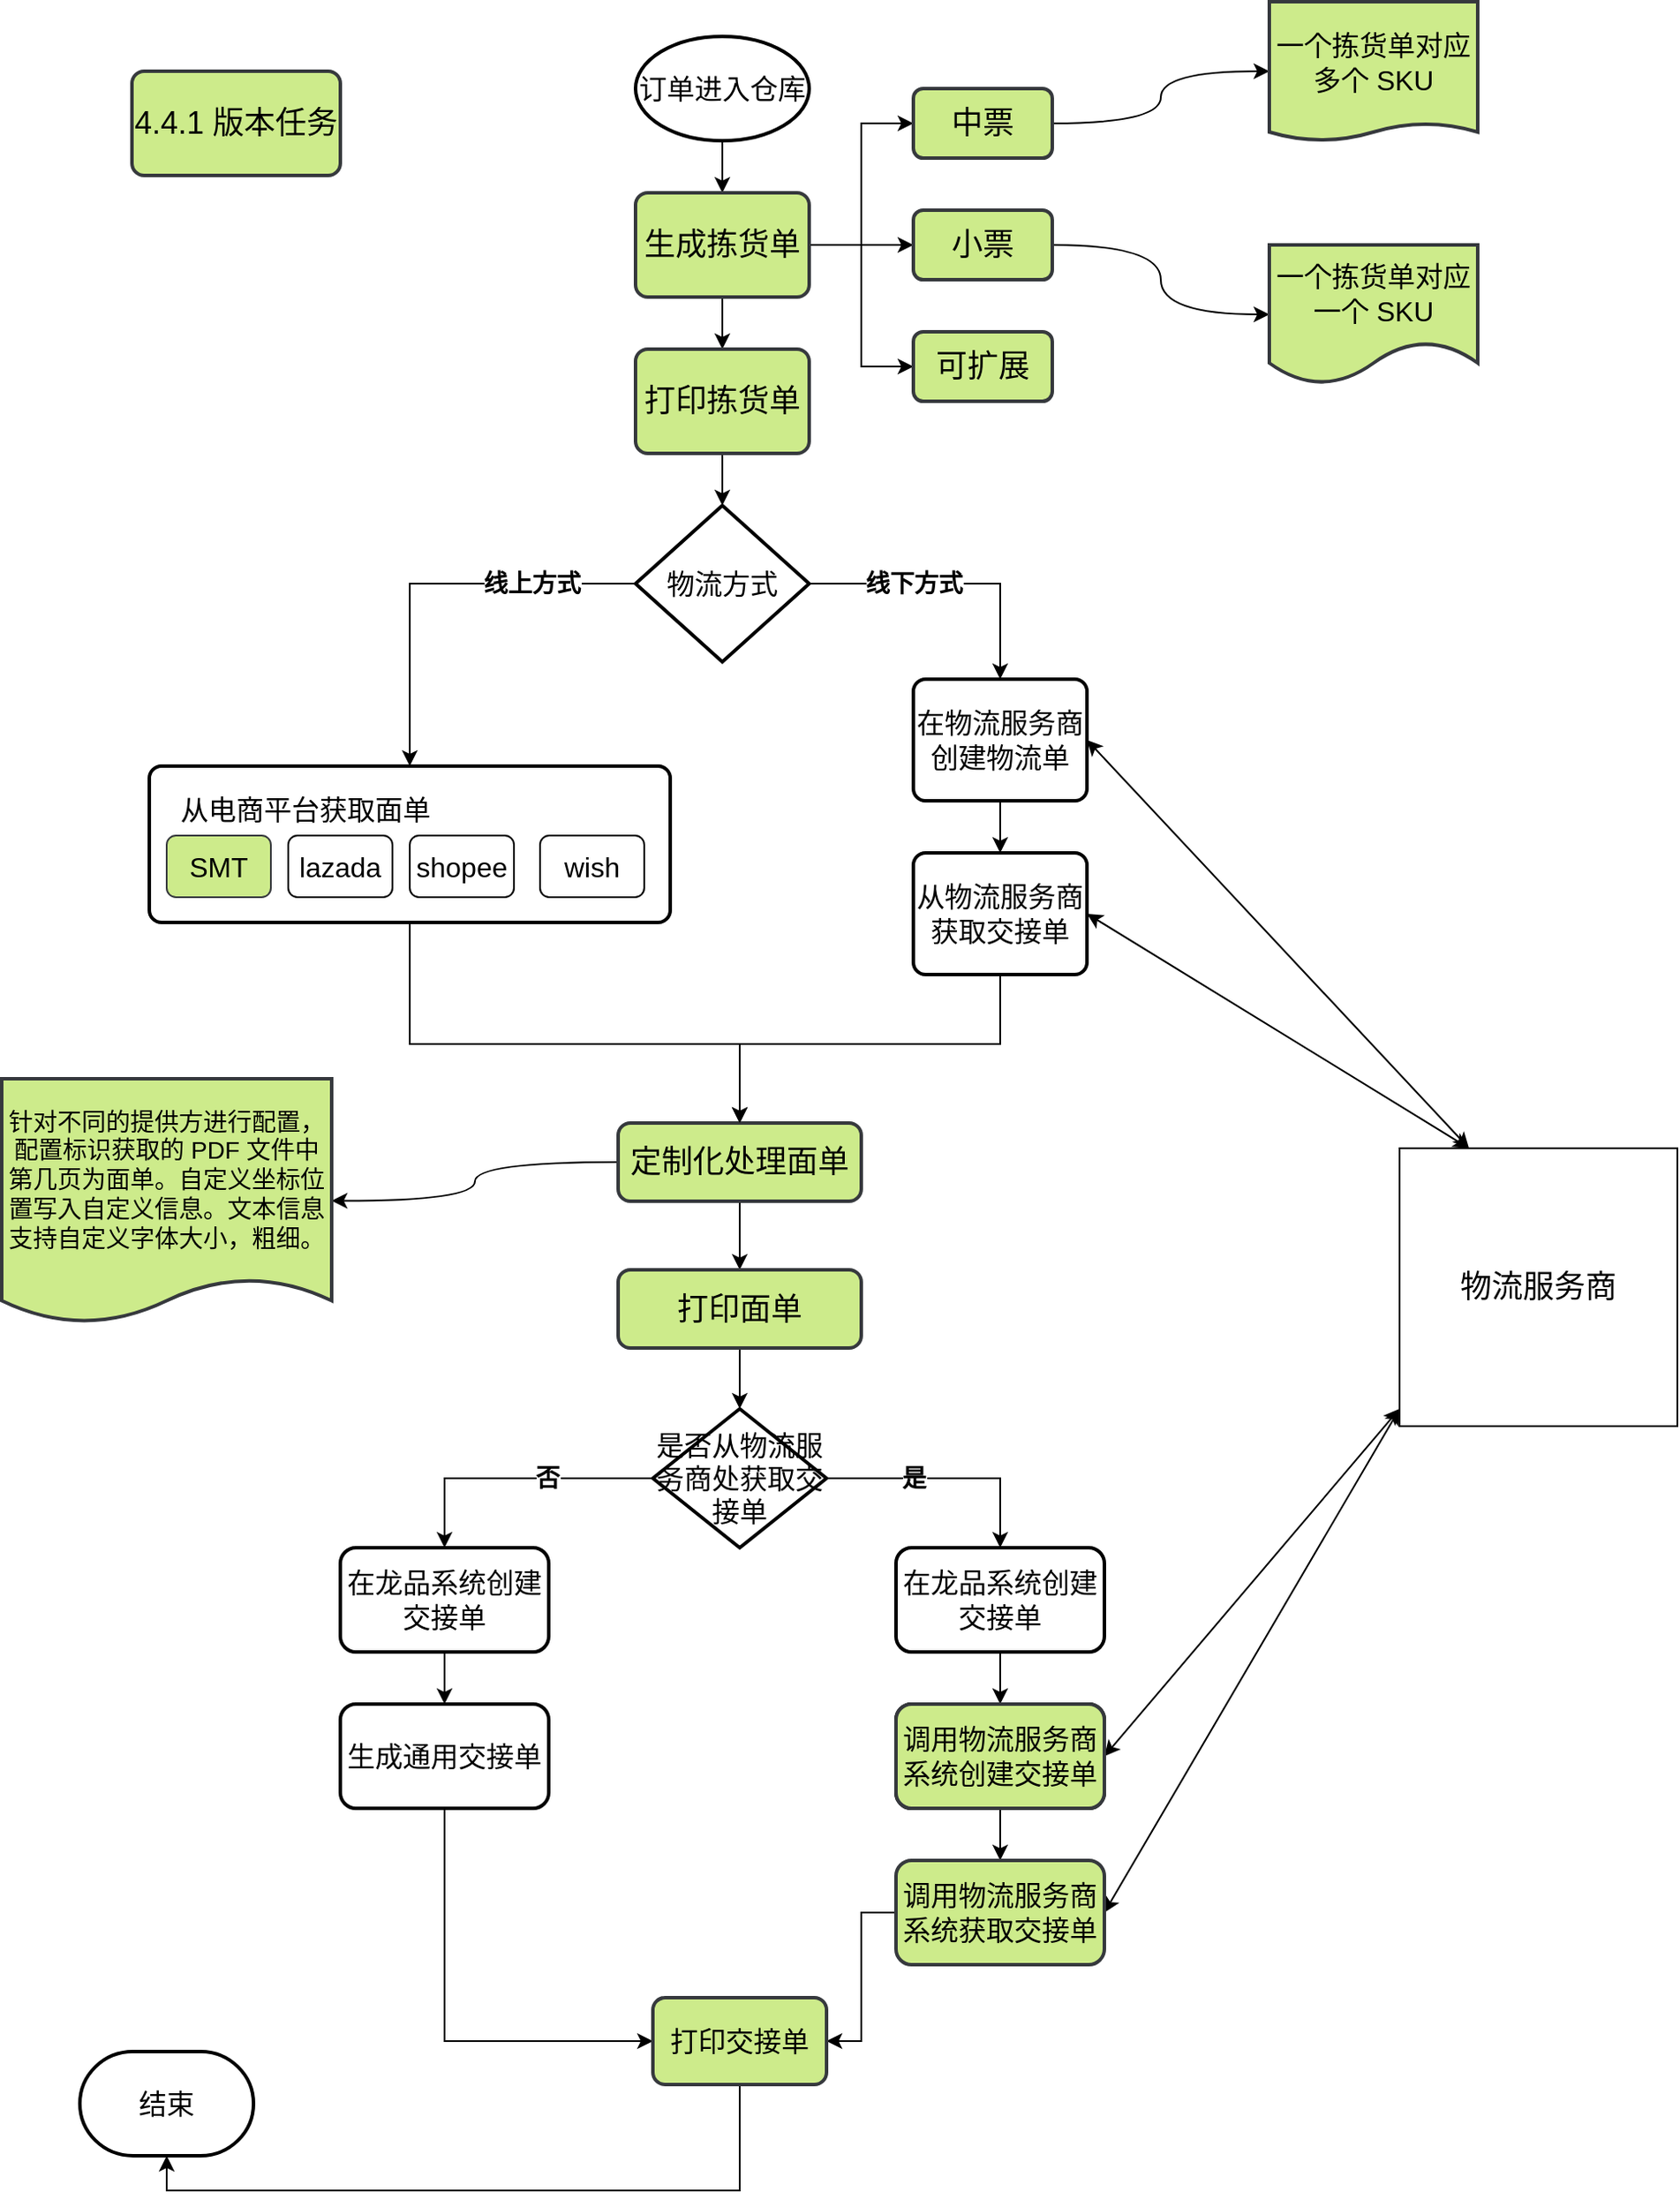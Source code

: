 <mxfile version="21.1.1" type="github">
  <diagram name="第 1 页" id="KuIml-AkiOZRVEyt4xdX">
    <mxGraphModel dx="1434" dy="756" grid="1" gridSize="10" guides="1" tooltips="1" connect="1" arrows="1" fold="1" page="1" pageScale="1" pageWidth="827" pageHeight="1169" math="0" shadow="0">
      <root>
        <mxCell id="0" />
        <mxCell id="1" parent="0" />
        <mxCell id="3qagU8p-PGzFSOpaCyJv-4" style="edgeStyle=orthogonalEdgeStyle;rounded=0;orthogonalLoop=1;jettySize=auto;html=1;" parent="1" source="3qagU8p-PGzFSOpaCyJv-1" target="3qagU8p-PGzFSOpaCyJv-3" edge="1">
          <mxGeometry relative="1" as="geometry" />
        </mxCell>
        <mxCell id="3qagU8p-PGzFSOpaCyJv-1" value="&lt;font style=&quot;font-size: 16px;&quot;&gt;订单进入仓库&lt;/font&gt;" style="strokeWidth=2;html=1;shape=mxgraph.flowchart.start_1;whiteSpace=wrap;" parent="1" vertex="1">
          <mxGeometry x="380" y="60" width="100" height="60" as="geometry" />
        </mxCell>
        <mxCell id="3qagU8p-PGzFSOpaCyJv-20" style="edgeStyle=orthogonalEdgeStyle;rounded=0;orthogonalLoop=1;jettySize=auto;html=1;" parent="1" source="3qagU8p-PGzFSOpaCyJv-3" target="3qagU8p-PGzFSOpaCyJv-19" edge="1">
          <mxGeometry relative="1" as="geometry" />
        </mxCell>
        <mxCell id="eLSRIM-IV2K5nEaeKlRg-40" style="edgeStyle=orthogonalEdgeStyle;rounded=0;orthogonalLoop=1;jettySize=auto;html=1;entryX=0;entryY=0.5;entryDx=0;entryDy=0;" edge="1" parent="1" source="3qagU8p-PGzFSOpaCyJv-3" target="3qagU8p-PGzFSOpaCyJv-10">
          <mxGeometry relative="1" as="geometry" />
        </mxCell>
        <mxCell id="eLSRIM-IV2K5nEaeKlRg-41" style="edgeStyle=orthogonalEdgeStyle;rounded=0;orthogonalLoop=1;jettySize=auto;html=1;entryX=0;entryY=0.5;entryDx=0;entryDy=0;" edge="1" parent="1" source="3qagU8p-PGzFSOpaCyJv-3" target="3qagU8p-PGzFSOpaCyJv-5">
          <mxGeometry relative="1" as="geometry" />
        </mxCell>
        <mxCell id="eLSRIM-IV2K5nEaeKlRg-42" style="edgeStyle=orthogonalEdgeStyle;rounded=0;orthogonalLoop=1;jettySize=auto;html=1;entryX=0;entryY=0.5;entryDx=0;entryDy=0;" edge="1" parent="1" source="3qagU8p-PGzFSOpaCyJv-3" target="3qagU8p-PGzFSOpaCyJv-12">
          <mxGeometry relative="1" as="geometry" />
        </mxCell>
        <mxCell id="3qagU8p-PGzFSOpaCyJv-3" value="&lt;font style=&quot;font-size: 18px;&quot;&gt;生成拣货单&lt;/font&gt;" style="rounded=1;whiteSpace=wrap;html=1;absoluteArcSize=1;arcSize=14;strokeWidth=2;fillColor=#cdeb8b;strokeColor=#36393d;" parent="1" vertex="1">
          <mxGeometry x="380" y="150" width="100" height="60" as="geometry" />
        </mxCell>
        <mxCell id="3qagU8p-PGzFSOpaCyJv-16" value="" style="edgeStyle=orthogonalEdgeStyle;orthogonalLoop=1;jettySize=auto;html=1;curved=1;" parent="1" source="3qagU8p-PGzFSOpaCyJv-5" target="3qagU8p-PGzFSOpaCyJv-15" edge="1">
          <mxGeometry relative="1" as="geometry" />
        </mxCell>
        <mxCell id="3qagU8p-PGzFSOpaCyJv-5" value="&lt;font style=&quot;font-size: 18px;&quot;&gt;中票&lt;/font&gt;" style="rounded=1;whiteSpace=wrap;html=1;arcSize=14;strokeWidth=2;fillColor=#cdeb8b;strokeColor=#36393d;" parent="1" vertex="1">
          <mxGeometry x="540" y="90" width="80" height="40" as="geometry" />
        </mxCell>
        <mxCell id="3qagU8p-PGzFSOpaCyJv-18" value="" style="edgeStyle=orthogonalEdgeStyle;orthogonalLoop=1;jettySize=auto;html=1;curved=1;" parent="1" source="3qagU8p-PGzFSOpaCyJv-10" target="3qagU8p-PGzFSOpaCyJv-17" edge="1">
          <mxGeometry relative="1" as="geometry" />
        </mxCell>
        <mxCell id="3qagU8p-PGzFSOpaCyJv-10" value="&lt;font style=&quot;font-size: 18px;&quot;&gt;小票&lt;/font&gt;" style="rounded=1;whiteSpace=wrap;html=1;arcSize=14;strokeWidth=2;fillColor=#cdeb8b;strokeColor=#36393d;" parent="1" vertex="1">
          <mxGeometry x="540" y="160" width="80" height="40" as="geometry" />
        </mxCell>
        <mxCell id="3qagU8p-PGzFSOpaCyJv-12" value="&lt;font style=&quot;font-size: 18px;&quot;&gt;可扩展&lt;/font&gt;" style="rounded=1;whiteSpace=wrap;html=1;arcSize=14;strokeWidth=2;fillColor=#cdeb8b;strokeColor=#36393d;" parent="1" vertex="1">
          <mxGeometry x="540" y="230" width="80" height="40" as="geometry" />
        </mxCell>
        <mxCell id="3qagU8p-PGzFSOpaCyJv-15" value="&lt;font style=&quot;font-size: 16px;&quot;&gt;一个拣货单对应多个 SKU&lt;/font&gt;" style="shape=document;whiteSpace=wrap;html=1;boundedLbl=1;rounded=1;arcSize=14;strokeWidth=2;size=0.125;fillColor=#cdeb8b;strokeColor=#36393d;" parent="1" vertex="1">
          <mxGeometry x="745" y="40" width="120" height="80" as="geometry" />
        </mxCell>
        <mxCell id="3qagU8p-PGzFSOpaCyJv-17" value="&lt;font style=&quot;font-size: 16px;&quot;&gt;一个拣货单对应一个 SKU&lt;/font&gt;" style="shape=document;whiteSpace=wrap;html=1;boundedLbl=1;rounded=1;arcSize=14;strokeWidth=2;fillColor=#cdeb8b;strokeColor=#36393d;" parent="1" vertex="1">
          <mxGeometry x="745" y="180" width="120" height="80" as="geometry" />
        </mxCell>
        <mxCell id="3qagU8p-PGzFSOpaCyJv-73" style="rounded=0;orthogonalLoop=1;jettySize=auto;html=1;entryX=0.5;entryY=0;entryDx=0;entryDy=0;entryPerimeter=0;elbow=vertical;" parent="1" source="3qagU8p-PGzFSOpaCyJv-19" target="3qagU8p-PGzFSOpaCyJv-70" edge="1">
          <mxGeometry relative="1" as="geometry" />
        </mxCell>
        <mxCell id="3qagU8p-PGzFSOpaCyJv-19" value="&lt;span style=&quot;font-size: 18px;&quot;&gt;打印拣货单&lt;/span&gt;" style="rounded=1;whiteSpace=wrap;html=1;absoluteArcSize=1;arcSize=14;strokeWidth=2;fillColor=#cdeb8b;strokeColor=#36393d;" parent="1" vertex="1">
          <mxGeometry x="380" y="240" width="100" height="60" as="geometry" />
        </mxCell>
        <mxCell id="eLSRIM-IV2K5nEaeKlRg-1" value="&lt;font style=&quot;font-size: 14px;&quot;&gt;&lt;b&gt;线上方式&lt;/b&gt;&lt;/font&gt;" style="edgeStyle=orthogonalEdgeStyle;rounded=0;orthogonalLoop=1;jettySize=auto;html=1;entryX=0.5;entryY=0;entryDx=0;entryDy=0;exitX=0;exitY=0.5;exitDx=0;exitDy=0;exitPerimeter=0;" edge="1" parent="1" source="3qagU8p-PGzFSOpaCyJv-70" target="eLSRIM-IV2K5nEaeKlRg-44">
          <mxGeometry x="-0.489" relative="1" as="geometry">
            <mxPoint x="260" y="450" as="targetPoint" />
            <mxPoint as="offset" />
          </mxGeometry>
        </mxCell>
        <mxCell id="eLSRIM-IV2K5nEaeKlRg-3" value="&lt;font style=&quot;font-size: 14px;&quot;&gt;&lt;b&gt;线下方式&lt;/b&gt;&lt;/font&gt;" style="edgeStyle=orthogonalEdgeStyle;rounded=0;orthogonalLoop=1;jettySize=auto;html=1;" edge="1" parent="1" source="3qagU8p-PGzFSOpaCyJv-70" target="eLSRIM-IV2K5nEaeKlRg-2">
          <mxGeometry x="-0.273" relative="1" as="geometry">
            <mxPoint as="offset" />
          </mxGeometry>
        </mxCell>
        <mxCell id="3qagU8p-PGzFSOpaCyJv-70" value="&lt;font style=&quot;font-size: 16px;&quot;&gt;物流方式&lt;/font&gt;" style="strokeWidth=2;html=1;shape=mxgraph.flowchart.decision;whiteSpace=wrap;" parent="1" vertex="1">
          <mxGeometry x="380" y="330" width="100" height="90" as="geometry" />
        </mxCell>
        <mxCell id="eLSRIM-IV2K5nEaeKlRg-5" style="edgeStyle=orthogonalEdgeStyle;rounded=0;orthogonalLoop=1;jettySize=auto;html=1;entryX=0.5;entryY=0;entryDx=0;entryDy=0;" edge="1" parent="1" source="eLSRIM-IV2K5nEaeKlRg-2" target="eLSRIM-IV2K5nEaeKlRg-4">
          <mxGeometry relative="1" as="geometry" />
        </mxCell>
        <mxCell id="eLSRIM-IV2K5nEaeKlRg-34" style="rounded=0;orthogonalLoop=1;jettySize=auto;html=1;startArrow=classic;startFill=1;exitX=1;exitY=0.5;exitDx=0;exitDy=0;entryX=0.25;entryY=0;entryDx=0;entryDy=0;" edge="1" parent="1" source="eLSRIM-IV2K5nEaeKlRg-2" target="eLSRIM-IV2K5nEaeKlRg-31">
          <mxGeometry relative="1" as="geometry" />
        </mxCell>
        <mxCell id="eLSRIM-IV2K5nEaeKlRg-2" value="&lt;span style=&quot;font-size: 16px;&quot;&gt;在物流服务商&lt;br&gt;创建物流单&lt;br&gt;&lt;/span&gt;" style="rounded=1;whiteSpace=wrap;html=1;absoluteArcSize=1;arcSize=14;strokeWidth=2;" vertex="1" parent="1">
          <mxGeometry x="540" y="430" width="100" height="70" as="geometry" />
        </mxCell>
        <mxCell id="eLSRIM-IV2K5nEaeKlRg-11" style="edgeStyle=orthogonalEdgeStyle;rounded=0;orthogonalLoop=1;jettySize=auto;html=1;entryX=0.5;entryY=0;entryDx=0;entryDy=0;exitX=0.5;exitY=1;exitDx=0;exitDy=0;" edge="1" parent="1" source="eLSRIM-IV2K5nEaeKlRg-4" target="eLSRIM-IV2K5nEaeKlRg-8">
          <mxGeometry relative="1" as="geometry">
            <Array as="points">
              <mxPoint x="590" y="640" />
              <mxPoint x="440" y="640" />
            </Array>
          </mxGeometry>
        </mxCell>
        <mxCell id="eLSRIM-IV2K5nEaeKlRg-33" style="rounded=0;orthogonalLoop=1;jettySize=auto;html=1;startArrow=classic;startFill=1;exitX=1;exitY=0.5;exitDx=0;exitDy=0;entryX=0.25;entryY=0;entryDx=0;entryDy=0;" edge="1" parent="1" source="eLSRIM-IV2K5nEaeKlRg-4" target="eLSRIM-IV2K5nEaeKlRg-31">
          <mxGeometry relative="1" as="geometry" />
        </mxCell>
        <mxCell id="eLSRIM-IV2K5nEaeKlRg-4" value="&lt;span style=&quot;font-size: 16px;&quot;&gt;从物流服务商&lt;br&gt;获取交接单&lt;br&gt;&lt;/span&gt;" style="rounded=1;whiteSpace=wrap;html=1;absoluteArcSize=1;arcSize=14;strokeWidth=2;" vertex="1" parent="1">
          <mxGeometry x="540" y="530" width="100" height="70" as="geometry" />
        </mxCell>
        <mxCell id="eLSRIM-IV2K5nEaeKlRg-7" value="" style="edgeStyle=orthogonalEdgeStyle;orthogonalLoop=1;jettySize=auto;html=1;curved=1;" edge="1" parent="1" source="eLSRIM-IV2K5nEaeKlRg-8" target="eLSRIM-IV2K5nEaeKlRg-9">
          <mxGeometry relative="1" as="geometry" />
        </mxCell>
        <mxCell id="eLSRIM-IV2K5nEaeKlRg-53" style="edgeStyle=orthogonalEdgeStyle;rounded=0;orthogonalLoop=1;jettySize=auto;html=1;entryX=0.5;entryY=0;entryDx=0;entryDy=0;" edge="1" parent="1" source="eLSRIM-IV2K5nEaeKlRg-8" target="eLSRIM-IV2K5nEaeKlRg-52">
          <mxGeometry relative="1" as="geometry" />
        </mxCell>
        <mxCell id="eLSRIM-IV2K5nEaeKlRg-8" value="&lt;span style=&quot;font-size: 18px;&quot;&gt;定制化处理面单&lt;/span&gt;" style="rounded=1;whiteSpace=wrap;html=1;absoluteArcSize=1;arcSize=14;strokeWidth=2;fillColor=#cdeb8b;strokeColor=#36393d;" vertex="1" parent="1">
          <mxGeometry x="370" y="685.5" width="140" height="45" as="geometry" />
        </mxCell>
        <mxCell id="eLSRIM-IV2K5nEaeKlRg-9" value="&lt;font style=&quot;font-size: 14px;&quot;&gt;针对不同的提供方进行配置，配置标识获取的 PDF 文件中第几页为面单。自定义坐标位置写入自定义信息。文本信息支持自定义字体大小，粗细。&lt;/font&gt;" style="shape=document;whiteSpace=wrap;html=1;boundedLbl=1;rounded=1;arcSize=14;strokeWidth=2;size=0.181;fillColor=#cdeb8b;strokeColor=#36393d;" vertex="1" parent="1">
          <mxGeometry x="15" y="660" width="190" height="140.5" as="geometry" />
        </mxCell>
        <mxCell id="eLSRIM-IV2K5nEaeKlRg-12" value="&lt;font style=&quot;font-size: 14px;&quot;&gt;&lt;b&gt;否&lt;/b&gt;&lt;/font&gt;" style="edgeStyle=orthogonalEdgeStyle;rounded=0;orthogonalLoop=1;jettySize=auto;html=1;entryX=0.5;entryY=0;entryDx=0;entryDy=0;" edge="1" parent="1" source="eLSRIM-IV2K5nEaeKlRg-15" target="eLSRIM-IV2K5nEaeKlRg-17">
          <mxGeometry x="-0.238" relative="1" as="geometry">
            <mxPoint as="offset" />
          </mxGeometry>
        </mxCell>
        <mxCell id="eLSRIM-IV2K5nEaeKlRg-13" style="edgeStyle=orthogonalEdgeStyle;rounded=0;orthogonalLoop=1;jettySize=auto;html=1;entryX=0.5;entryY=0;entryDx=0;entryDy=0;" edge="1" parent="1" source="eLSRIM-IV2K5nEaeKlRg-15" target="eLSRIM-IV2K5nEaeKlRg-20">
          <mxGeometry relative="1" as="geometry" />
        </mxCell>
        <mxCell id="eLSRIM-IV2K5nEaeKlRg-14" value="&lt;b&gt;&lt;font style=&quot;font-size: 14px;&quot;&gt;是&lt;/font&gt;&lt;/b&gt;" style="edgeLabel;html=1;align=center;verticalAlign=middle;resizable=0;points=[];" vertex="1" connectable="0" parent="eLSRIM-IV2K5nEaeKlRg-13">
          <mxGeometry x="-0.443" y="1" relative="1" as="geometry">
            <mxPoint x="11" y="1" as="offset" />
          </mxGeometry>
        </mxCell>
        <mxCell id="eLSRIM-IV2K5nEaeKlRg-15" value="&lt;font style=&quot;font-size: 16px;&quot;&gt;是否从物流服务商处获取交接单&lt;/font&gt;" style="strokeWidth=2;html=1;shape=mxgraph.flowchart.decision;whiteSpace=wrap;" vertex="1" parent="1">
          <mxGeometry x="390" y="850" width="100" height="80" as="geometry" />
        </mxCell>
        <mxCell id="eLSRIM-IV2K5nEaeKlRg-16" style="edgeStyle=orthogonalEdgeStyle;rounded=0;orthogonalLoop=1;jettySize=auto;html=1;" edge="1" parent="1" source="eLSRIM-IV2K5nEaeKlRg-17" target="eLSRIM-IV2K5nEaeKlRg-22">
          <mxGeometry relative="1" as="geometry" />
        </mxCell>
        <mxCell id="eLSRIM-IV2K5nEaeKlRg-17" value="&lt;font style=&quot;font-size: 16px;&quot;&gt;在龙品系统创建交接单&lt;/font&gt;" style="rounded=1;whiteSpace=wrap;html=1;strokeWidth=2;" vertex="1" parent="1">
          <mxGeometry x="210" y="930" width="120" height="60" as="geometry" />
        </mxCell>
        <mxCell id="eLSRIM-IV2K5nEaeKlRg-18" value="&lt;span style=&quot;font-size: 16px;&quot;&gt;结束&lt;/span&gt;" style="strokeWidth=2;html=1;shape=mxgraph.flowchart.terminator;whiteSpace=wrap;" vertex="1" parent="1">
          <mxGeometry x="60" y="1220" width="100" height="60" as="geometry" />
        </mxCell>
        <mxCell id="eLSRIM-IV2K5nEaeKlRg-19" style="edgeStyle=orthogonalEdgeStyle;rounded=0;orthogonalLoop=1;jettySize=auto;html=1;entryX=0.5;entryY=0;entryDx=0;entryDy=0;" edge="1" parent="1" source="eLSRIM-IV2K5nEaeKlRg-20" target="eLSRIM-IV2K5nEaeKlRg-25">
          <mxGeometry relative="1" as="geometry" />
        </mxCell>
        <mxCell id="eLSRIM-IV2K5nEaeKlRg-20" value="&lt;font style=&quot;font-size: 16px;&quot;&gt;在龙品系统创建交接单&lt;/font&gt;" style="rounded=1;whiteSpace=wrap;html=1;strokeWidth=2;" vertex="1" parent="1">
          <mxGeometry x="530" y="930" width="120" height="60" as="geometry" />
        </mxCell>
        <mxCell id="eLSRIM-IV2K5nEaeKlRg-21" style="edgeStyle=orthogonalEdgeStyle;rounded=0;orthogonalLoop=1;jettySize=auto;html=1;entryX=0;entryY=0.5;entryDx=0;entryDy=0;exitX=0.5;exitY=1;exitDx=0;exitDy=0;" edge="1" parent="1" source="eLSRIM-IV2K5nEaeKlRg-22" target="eLSRIM-IV2K5nEaeKlRg-30">
          <mxGeometry relative="1" as="geometry" />
        </mxCell>
        <mxCell id="eLSRIM-IV2K5nEaeKlRg-22" value="&lt;font style=&quot;font-size: 16px;&quot;&gt;生成通用交接单&lt;/font&gt;" style="rounded=1;whiteSpace=wrap;html=1;strokeWidth=2;" vertex="1" parent="1">
          <mxGeometry x="210" y="1020" width="120" height="60" as="geometry" />
        </mxCell>
        <mxCell id="eLSRIM-IV2K5nEaeKlRg-23" style="edgeStyle=orthogonalEdgeStyle;rounded=0;orthogonalLoop=1;jettySize=auto;html=1;" edge="1" parent="1" source="eLSRIM-IV2K5nEaeKlRg-25" target="eLSRIM-IV2K5nEaeKlRg-28">
          <mxGeometry relative="1" as="geometry" />
        </mxCell>
        <mxCell id="eLSRIM-IV2K5nEaeKlRg-24" style="rounded=0;orthogonalLoop=1;jettySize=auto;html=1;entryX=0;entryY=0.5;entryDx=0;entryDy=0;endArrow=classic;endFill=1;startArrow=classic;startFill=1;exitX=1;exitY=0.5;exitDx=0;exitDy=0;" edge="1" parent="1" source="eLSRIM-IV2K5nEaeKlRg-25">
          <mxGeometry relative="1" as="geometry">
            <mxPoint x="820" y="850" as="targetPoint" />
          </mxGeometry>
        </mxCell>
        <mxCell id="eLSRIM-IV2K5nEaeKlRg-25" value="&lt;font style=&quot;font-size: 16px;&quot;&gt;调用物流服务商系统创建交接单&lt;/font&gt;" style="rounded=1;whiteSpace=wrap;html=1;strokeWidth=2;" vertex="1" parent="1">
          <mxGeometry x="530" y="1020" width="120" height="60" as="geometry" />
        </mxCell>
        <mxCell id="eLSRIM-IV2K5nEaeKlRg-26" style="edgeStyle=orthogonalEdgeStyle;rounded=0;orthogonalLoop=1;jettySize=auto;html=1;entryX=1;entryY=0.5;entryDx=0;entryDy=0;" edge="1" parent="1" source="eLSRIM-IV2K5nEaeKlRg-28" target="eLSRIM-IV2K5nEaeKlRg-30">
          <mxGeometry relative="1" as="geometry" />
        </mxCell>
        <mxCell id="eLSRIM-IV2K5nEaeKlRg-27" style="rounded=0;orthogonalLoop=1;jettySize=auto;html=1;entryX=0;entryY=0.5;entryDx=0;entryDy=0;startArrow=classic;startFill=1;exitX=1;exitY=0.5;exitDx=0;exitDy=0;" edge="1" parent="1" source="eLSRIM-IV2K5nEaeKlRg-28">
          <mxGeometry relative="1" as="geometry">
            <mxPoint x="820" y="850" as="targetPoint" />
          </mxGeometry>
        </mxCell>
        <mxCell id="eLSRIM-IV2K5nEaeKlRg-28" value="&lt;font style=&quot;font-size: 16px;&quot;&gt;调用物流服务商系统获取交接单&lt;/font&gt;" style="rounded=1;whiteSpace=wrap;html=1;strokeWidth=2;fillColor=#cdeb8b;strokeColor=#36393d;" vertex="1" parent="1">
          <mxGeometry x="530" y="1110" width="120" height="60" as="geometry" />
        </mxCell>
        <mxCell id="eLSRIM-IV2K5nEaeKlRg-29" style="edgeStyle=orthogonalEdgeStyle;rounded=0;orthogonalLoop=1;jettySize=auto;html=1;entryX=0.5;entryY=1;entryDx=0;entryDy=0;entryPerimeter=0;exitX=0.5;exitY=1;exitDx=0;exitDy=0;" edge="1" parent="1" source="eLSRIM-IV2K5nEaeKlRg-30" target="eLSRIM-IV2K5nEaeKlRg-18">
          <mxGeometry relative="1" as="geometry" />
        </mxCell>
        <mxCell id="eLSRIM-IV2K5nEaeKlRg-30" value="&lt;font style=&quot;font-size: 16px;&quot;&gt;打印交接单&lt;/font&gt;" style="rounded=1;whiteSpace=wrap;html=1;absoluteArcSize=1;arcSize=14;strokeWidth=2;fillColor=#cdeb8b;strokeColor=#36393d;" vertex="1" parent="1">
          <mxGeometry x="390" y="1189" width="100" height="50" as="geometry" />
        </mxCell>
        <mxCell id="eLSRIM-IV2K5nEaeKlRg-31" value="&lt;font style=&quot;font-size: 18px;&quot;&gt;物流服务商&lt;/font&gt;" style="whiteSpace=wrap;html=1;aspect=fixed;" vertex="1" parent="1">
          <mxGeometry x="820" y="700" width="160" height="160" as="geometry" />
        </mxCell>
        <mxCell id="eLSRIM-IV2K5nEaeKlRg-38" value="&lt;font style=&quot;font-size: 16px;&quot;&gt;调用物流服务商系统创建交接单&lt;/font&gt;" style="rounded=1;whiteSpace=wrap;html=1;strokeWidth=2;fillColor=#cdeb8b;strokeColor=#36393d;" vertex="1" parent="1">
          <mxGeometry x="530" y="1020" width="120" height="60" as="geometry" />
        </mxCell>
        <mxCell id="eLSRIM-IV2K5nEaeKlRg-39" value="&lt;span style=&quot;font-size: 18px;&quot;&gt;4.4.1 版本任务&lt;/span&gt;" style="rounded=1;whiteSpace=wrap;html=1;absoluteArcSize=1;arcSize=14;strokeWidth=2;fillColor=#cdeb8b;strokeColor=#36393d;" vertex="1" parent="1">
          <mxGeometry x="90" y="80" width="120" height="60" as="geometry" />
        </mxCell>
        <mxCell id="eLSRIM-IV2K5nEaeKlRg-51" style="edgeStyle=orthogonalEdgeStyle;rounded=0;orthogonalLoop=1;jettySize=auto;html=1;entryX=0.5;entryY=0;entryDx=0;entryDy=0;" edge="1" parent="1" source="eLSRIM-IV2K5nEaeKlRg-44" target="eLSRIM-IV2K5nEaeKlRg-8">
          <mxGeometry relative="1" as="geometry">
            <Array as="points">
              <mxPoint x="250" y="640" />
              <mxPoint x="440" y="640" />
            </Array>
          </mxGeometry>
        </mxCell>
        <mxCell id="eLSRIM-IV2K5nEaeKlRg-44" value="" style="rounded=1;whiteSpace=wrap;html=1;absoluteArcSize=1;arcSize=14;strokeWidth=2;" vertex="1" parent="1">
          <mxGeometry x="100" y="480" width="300" height="90" as="geometry" />
        </mxCell>
        <mxCell id="eLSRIM-IV2K5nEaeKlRg-46" value="&lt;font style=&quot;font-size: 16px;&quot;&gt;从电商平台获取面单&lt;/font&gt;" style="text;html=1;strokeColor=none;fillColor=none;align=center;verticalAlign=middle;whiteSpace=wrap;rounded=0;" vertex="1" parent="1">
          <mxGeometry x="110" y="490" width="160" height="30" as="geometry" />
        </mxCell>
        <mxCell id="eLSRIM-IV2K5nEaeKlRg-47" value="&lt;font style=&quot;font-size: 16px;&quot;&gt;SMT&lt;/font&gt;" style="rounded=1;whiteSpace=wrap;html=1;fillColor=#cdeb8b;strokeColor=#36393d;" vertex="1" parent="1">
          <mxGeometry x="110" y="520" width="60" height="35.5" as="geometry" />
        </mxCell>
        <mxCell id="eLSRIM-IV2K5nEaeKlRg-48" value="&lt;font style=&quot;font-size: 16px;&quot;&gt;lazada &lt;/font&gt;" style="rounded=1;whiteSpace=wrap;html=1;" vertex="1" parent="1">
          <mxGeometry x="180" y="520" width="60" height="35.5" as="geometry" />
        </mxCell>
        <mxCell id="eLSRIM-IV2K5nEaeKlRg-49" value="&lt;font style=&quot;font-size: 16px;&quot;&gt;shopee  &lt;/font&gt;" style="rounded=1;whiteSpace=wrap;html=1;" vertex="1" parent="1">
          <mxGeometry x="250" y="520" width="60" height="35.5" as="geometry" />
        </mxCell>
        <mxCell id="eLSRIM-IV2K5nEaeKlRg-50" value="&lt;font style=&quot;font-size: 16px;&quot;&gt;wish   &lt;/font&gt;" style="rounded=1;whiteSpace=wrap;html=1;" vertex="1" parent="1">
          <mxGeometry x="325" y="520" width="60" height="35.5" as="geometry" />
        </mxCell>
        <mxCell id="eLSRIM-IV2K5nEaeKlRg-54" style="edgeStyle=orthogonalEdgeStyle;rounded=0;orthogonalLoop=1;jettySize=auto;html=1;entryX=0.5;entryY=0;entryDx=0;entryDy=0;entryPerimeter=0;" edge="1" parent="1" source="eLSRIM-IV2K5nEaeKlRg-52" target="eLSRIM-IV2K5nEaeKlRg-15">
          <mxGeometry relative="1" as="geometry" />
        </mxCell>
        <mxCell id="eLSRIM-IV2K5nEaeKlRg-52" value="&lt;span style=&quot;font-size: 18px;&quot;&gt;打印面单&lt;/span&gt;" style="rounded=1;whiteSpace=wrap;html=1;absoluteArcSize=1;arcSize=14;strokeWidth=2;fillColor=#cdeb8b;strokeColor=#36393d;" vertex="1" parent="1">
          <mxGeometry x="370" y="770" width="140" height="45" as="geometry" />
        </mxCell>
      </root>
    </mxGraphModel>
  </diagram>
</mxfile>
